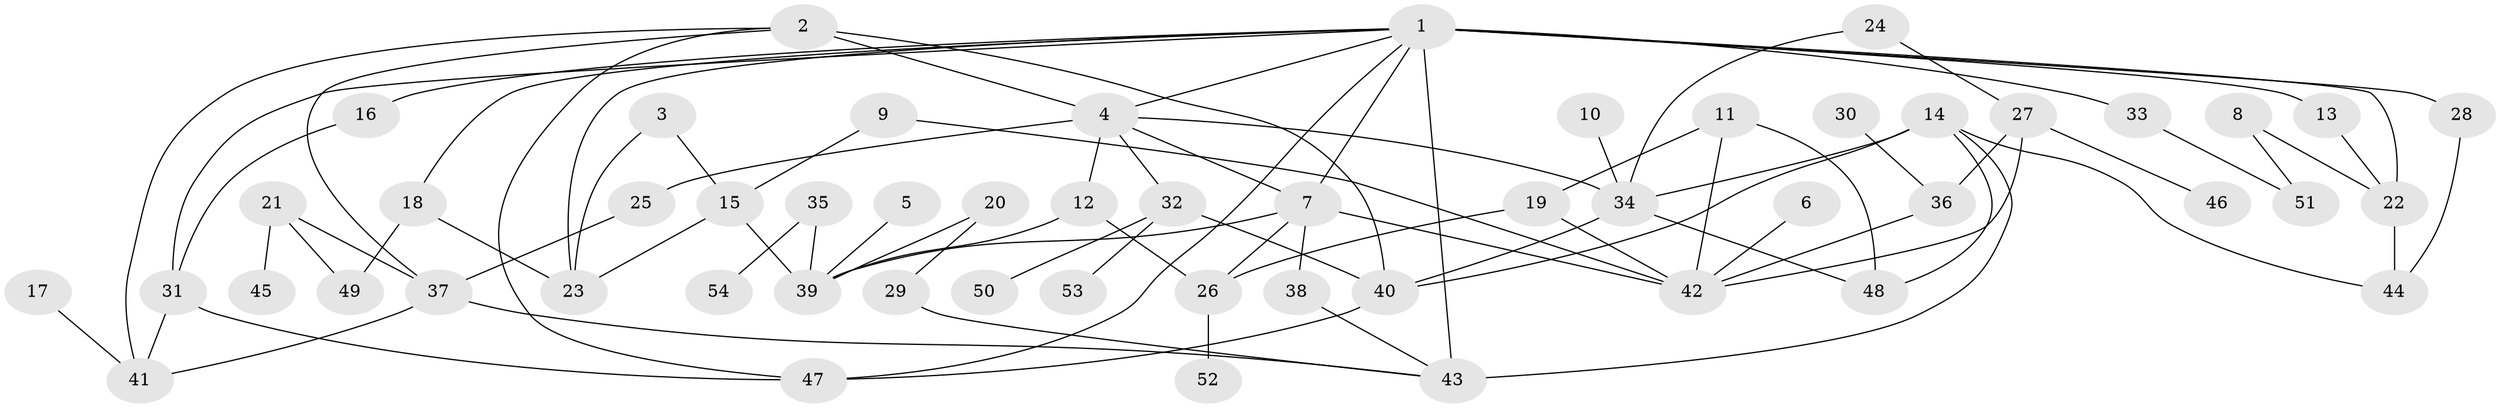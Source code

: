 // original degree distribution, {5: 0.037383177570093455, 7: 0.04672897196261682, 2: 0.308411214953271, 3: 0.24299065420560748, 6: 0.018691588785046728, 8: 0.009345794392523364, 4: 0.102803738317757, 1: 0.2336448598130841}
// Generated by graph-tools (version 1.1) at 2025/25/03/09/25 03:25:34]
// undirected, 54 vertices, 85 edges
graph export_dot {
graph [start="1"]
  node [color=gray90,style=filled];
  1;
  2;
  3;
  4;
  5;
  6;
  7;
  8;
  9;
  10;
  11;
  12;
  13;
  14;
  15;
  16;
  17;
  18;
  19;
  20;
  21;
  22;
  23;
  24;
  25;
  26;
  27;
  28;
  29;
  30;
  31;
  32;
  33;
  34;
  35;
  36;
  37;
  38;
  39;
  40;
  41;
  42;
  43;
  44;
  45;
  46;
  47;
  48;
  49;
  50;
  51;
  52;
  53;
  54;
  1 -- 4 [weight=1.0];
  1 -- 7 [weight=1.0];
  1 -- 13 [weight=1.0];
  1 -- 16 [weight=1.0];
  1 -- 18 [weight=1.0];
  1 -- 22 [weight=2.0];
  1 -- 23 [weight=1.0];
  1 -- 28 [weight=1.0];
  1 -- 31 [weight=1.0];
  1 -- 33 [weight=1.0];
  1 -- 43 [weight=3.0];
  1 -- 47 [weight=1.0];
  2 -- 4 [weight=2.0];
  2 -- 37 [weight=1.0];
  2 -- 40 [weight=1.0];
  2 -- 41 [weight=1.0];
  2 -- 47 [weight=1.0];
  3 -- 15 [weight=1.0];
  3 -- 23 [weight=1.0];
  4 -- 7 [weight=1.0];
  4 -- 12 [weight=1.0];
  4 -- 25 [weight=1.0];
  4 -- 32 [weight=1.0];
  4 -- 34 [weight=1.0];
  5 -- 39 [weight=1.0];
  6 -- 42 [weight=1.0];
  7 -- 26 [weight=1.0];
  7 -- 38 [weight=1.0];
  7 -- 39 [weight=1.0];
  7 -- 42 [weight=1.0];
  8 -- 22 [weight=1.0];
  8 -- 51 [weight=1.0];
  9 -- 15 [weight=1.0];
  9 -- 42 [weight=1.0];
  10 -- 34 [weight=1.0];
  11 -- 19 [weight=1.0];
  11 -- 42 [weight=1.0];
  11 -- 48 [weight=1.0];
  12 -- 26 [weight=1.0];
  12 -- 39 [weight=1.0];
  13 -- 22 [weight=1.0];
  14 -- 34 [weight=1.0];
  14 -- 40 [weight=1.0];
  14 -- 43 [weight=1.0];
  14 -- 44 [weight=1.0];
  14 -- 48 [weight=1.0];
  15 -- 23 [weight=1.0];
  15 -- 39 [weight=1.0];
  16 -- 31 [weight=1.0];
  17 -- 41 [weight=1.0];
  18 -- 23 [weight=1.0];
  18 -- 49 [weight=1.0];
  19 -- 26 [weight=1.0];
  19 -- 42 [weight=1.0];
  20 -- 29 [weight=1.0];
  20 -- 39 [weight=1.0];
  21 -- 37 [weight=1.0];
  21 -- 45 [weight=1.0];
  21 -- 49 [weight=1.0];
  22 -- 44 [weight=1.0];
  24 -- 27 [weight=1.0];
  24 -- 34 [weight=1.0];
  25 -- 37 [weight=2.0];
  26 -- 52 [weight=1.0];
  27 -- 36 [weight=1.0];
  27 -- 42 [weight=1.0];
  27 -- 46 [weight=1.0];
  28 -- 44 [weight=1.0];
  29 -- 43 [weight=1.0];
  30 -- 36 [weight=1.0];
  31 -- 41 [weight=1.0];
  31 -- 47 [weight=1.0];
  32 -- 40 [weight=1.0];
  32 -- 50 [weight=1.0];
  32 -- 53 [weight=1.0];
  33 -- 51 [weight=1.0];
  34 -- 40 [weight=1.0];
  34 -- 48 [weight=1.0];
  35 -- 39 [weight=1.0];
  35 -- 54 [weight=1.0];
  36 -- 42 [weight=1.0];
  37 -- 41 [weight=1.0];
  37 -- 43 [weight=1.0];
  38 -- 43 [weight=1.0];
  40 -- 47 [weight=1.0];
}
